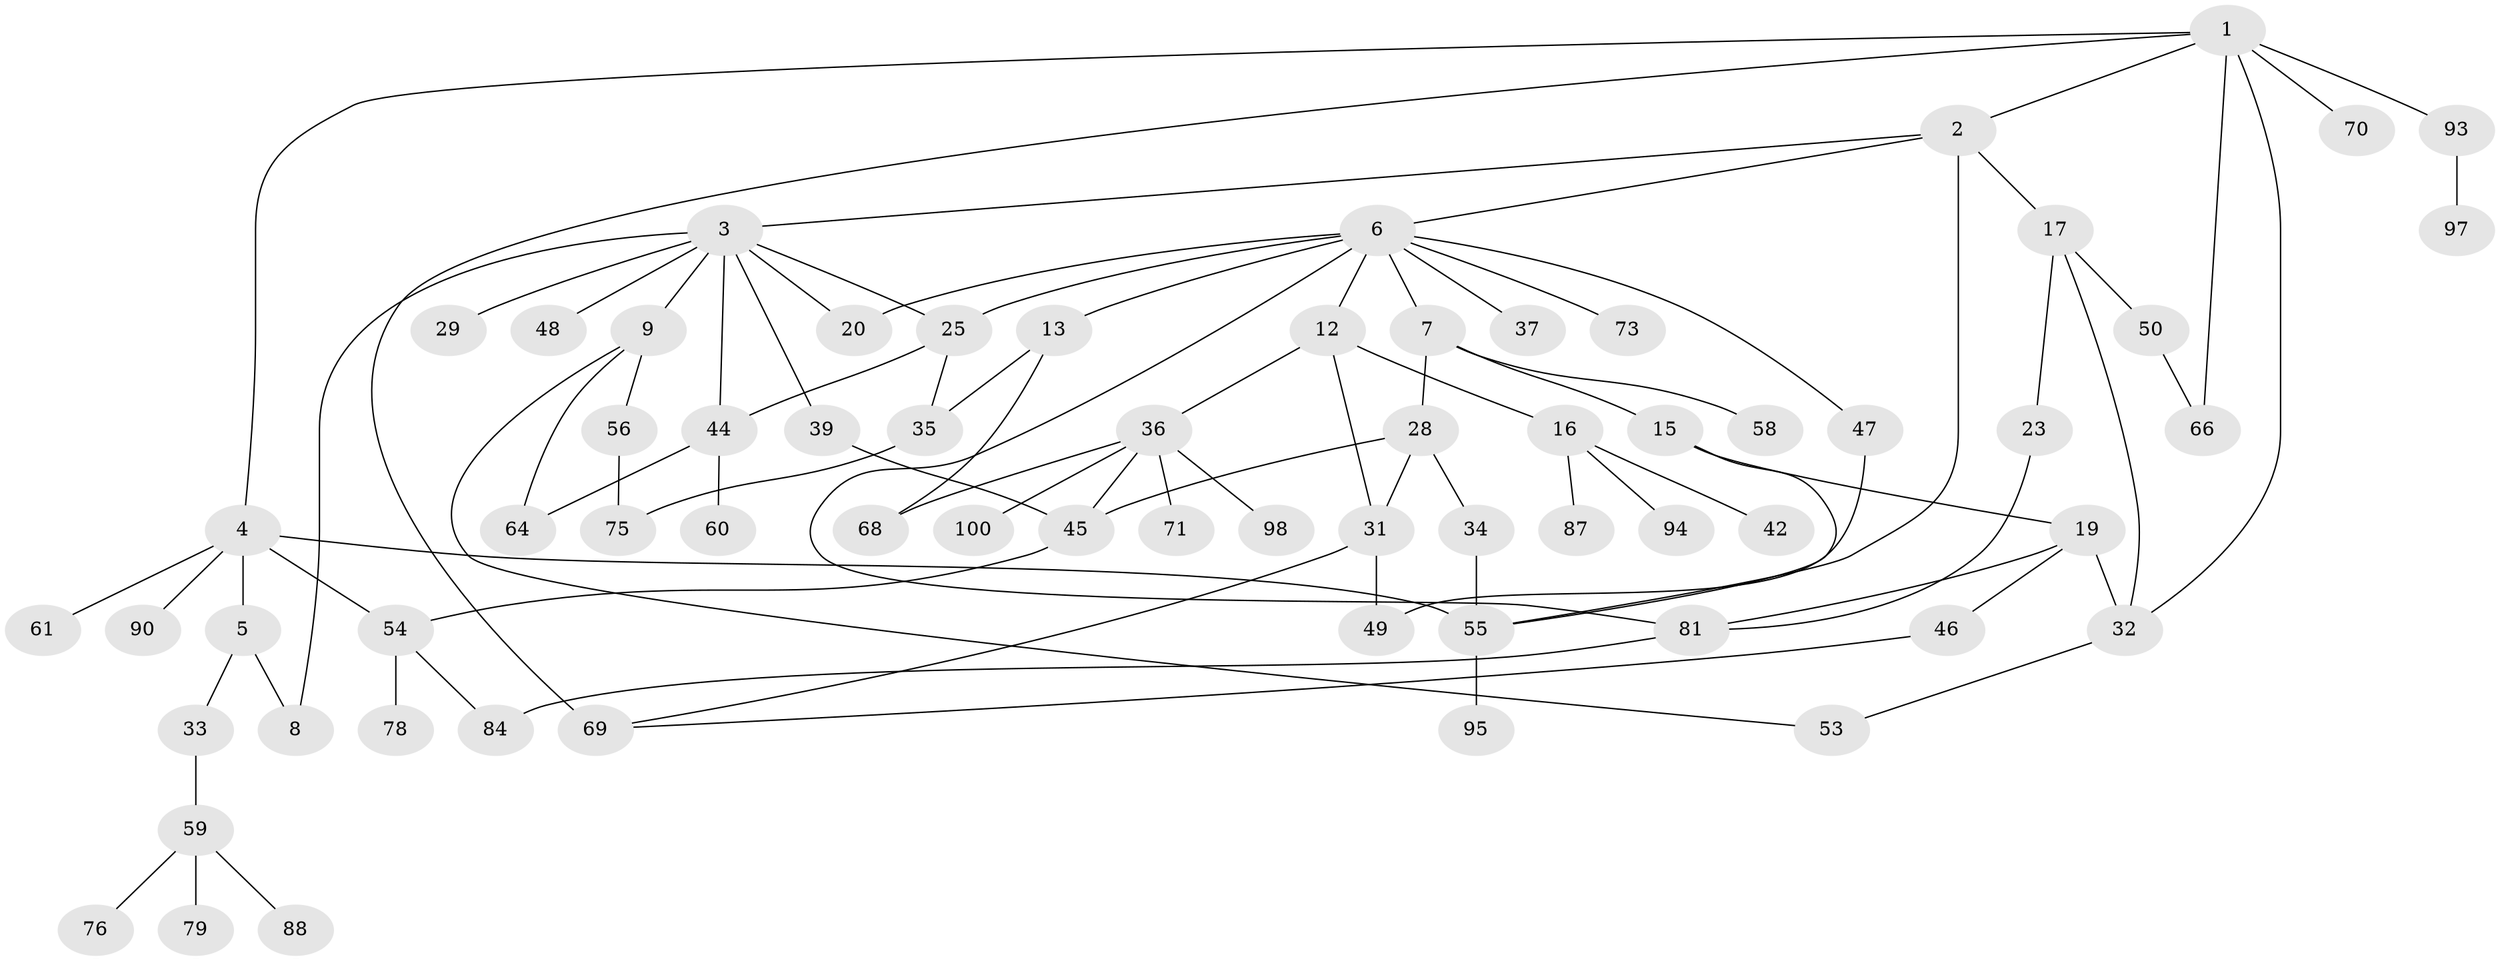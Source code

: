 // original degree distribution, {7: 0.03, 5: 0.06, 3: 0.15, 9: 0.01, 2: 0.34, 4: 0.12, 1: 0.29}
// Generated by graph-tools (version 1.1) at 2025/54/02/21/25 11:54:43]
// undirected, 66 vertices, 90 edges
graph export_dot {
graph [start="1"]
  node [color=gray90,style=filled];
  1 [super="+65"];
  2;
  3 [super="+10"];
  4 [super="+14"];
  5 [super="+27"];
  6 [super="+11"];
  7 [super="+21"];
  8;
  9 [super="+26"];
  12 [super="+24"];
  13 [super="+96"];
  15 [super="+18"];
  16 [super="+41"];
  17 [super="+38"];
  19 [super="+91"];
  20 [super="+22"];
  23 [super="+30"];
  25 [super="+43"];
  28 [super="+52"];
  29 [super="+99"];
  31;
  32 [super="+67"];
  33;
  34 [super="+77"];
  35 [super="+62"];
  36 [super="+40"];
  37;
  39 [super="+51"];
  42;
  44 [super="+74"];
  45 [super="+89"];
  46 [super="+83"];
  47;
  48 [super="+82"];
  49 [super="+72"];
  50;
  53;
  54 [super="+85"];
  55 [super="+57"];
  56;
  58;
  59 [super="+63"];
  60;
  61 [super="+86"];
  64;
  66 [super="+80"];
  68;
  69;
  70;
  71;
  73;
  75;
  76;
  78;
  79;
  81 [super="+92"];
  84;
  87;
  88;
  90;
  93;
  94;
  95;
  97;
  98;
  100;
  1 -- 2;
  1 -- 4;
  1 -- 32;
  1 -- 66;
  1 -- 70;
  1 -- 93;
  1 -- 69;
  2 -- 3;
  2 -- 6;
  2 -- 17;
  2 -- 55;
  3 -- 8;
  3 -- 9;
  3 -- 25;
  3 -- 29;
  3 -- 48;
  3 -- 39;
  3 -- 44;
  3 -- 20;
  4 -- 5;
  4 -- 54;
  4 -- 55 [weight=2];
  4 -- 61;
  4 -- 90;
  5 -- 33;
  5 -- 8;
  6 -- 7;
  6 -- 12;
  6 -- 20;
  6 -- 37;
  6 -- 47;
  6 -- 73;
  6 -- 25;
  6 -- 81;
  6 -- 13;
  7 -- 15;
  7 -- 28;
  7 -- 58;
  9 -- 56;
  9 -- 53;
  9 -- 64;
  12 -- 16;
  12 -- 36;
  12 -- 31;
  13 -- 35;
  13 -- 68;
  15 -- 55;
  15 -- 19;
  16 -- 42;
  16 -- 87;
  16 -- 94;
  17 -- 23;
  17 -- 50;
  17 -- 32;
  19 -- 46;
  19 -- 81;
  19 -- 32;
  23 -- 81;
  25 -- 44;
  25 -- 35;
  28 -- 31;
  28 -- 34;
  28 -- 45;
  31 -- 69;
  31 -- 49;
  32 -- 53;
  33 -- 59;
  34 -- 55;
  35 -- 75;
  36 -- 71;
  36 -- 98;
  36 -- 68;
  36 -- 100;
  36 -- 45;
  39 -- 45;
  44 -- 60;
  44 -- 64;
  45 -- 54;
  46 -- 69;
  47 -- 49;
  50 -- 66;
  54 -- 78;
  54 -- 84;
  55 -- 95;
  56 -- 75;
  59 -- 76;
  59 -- 79;
  59 -- 88;
  81 -- 84;
  93 -- 97;
}
